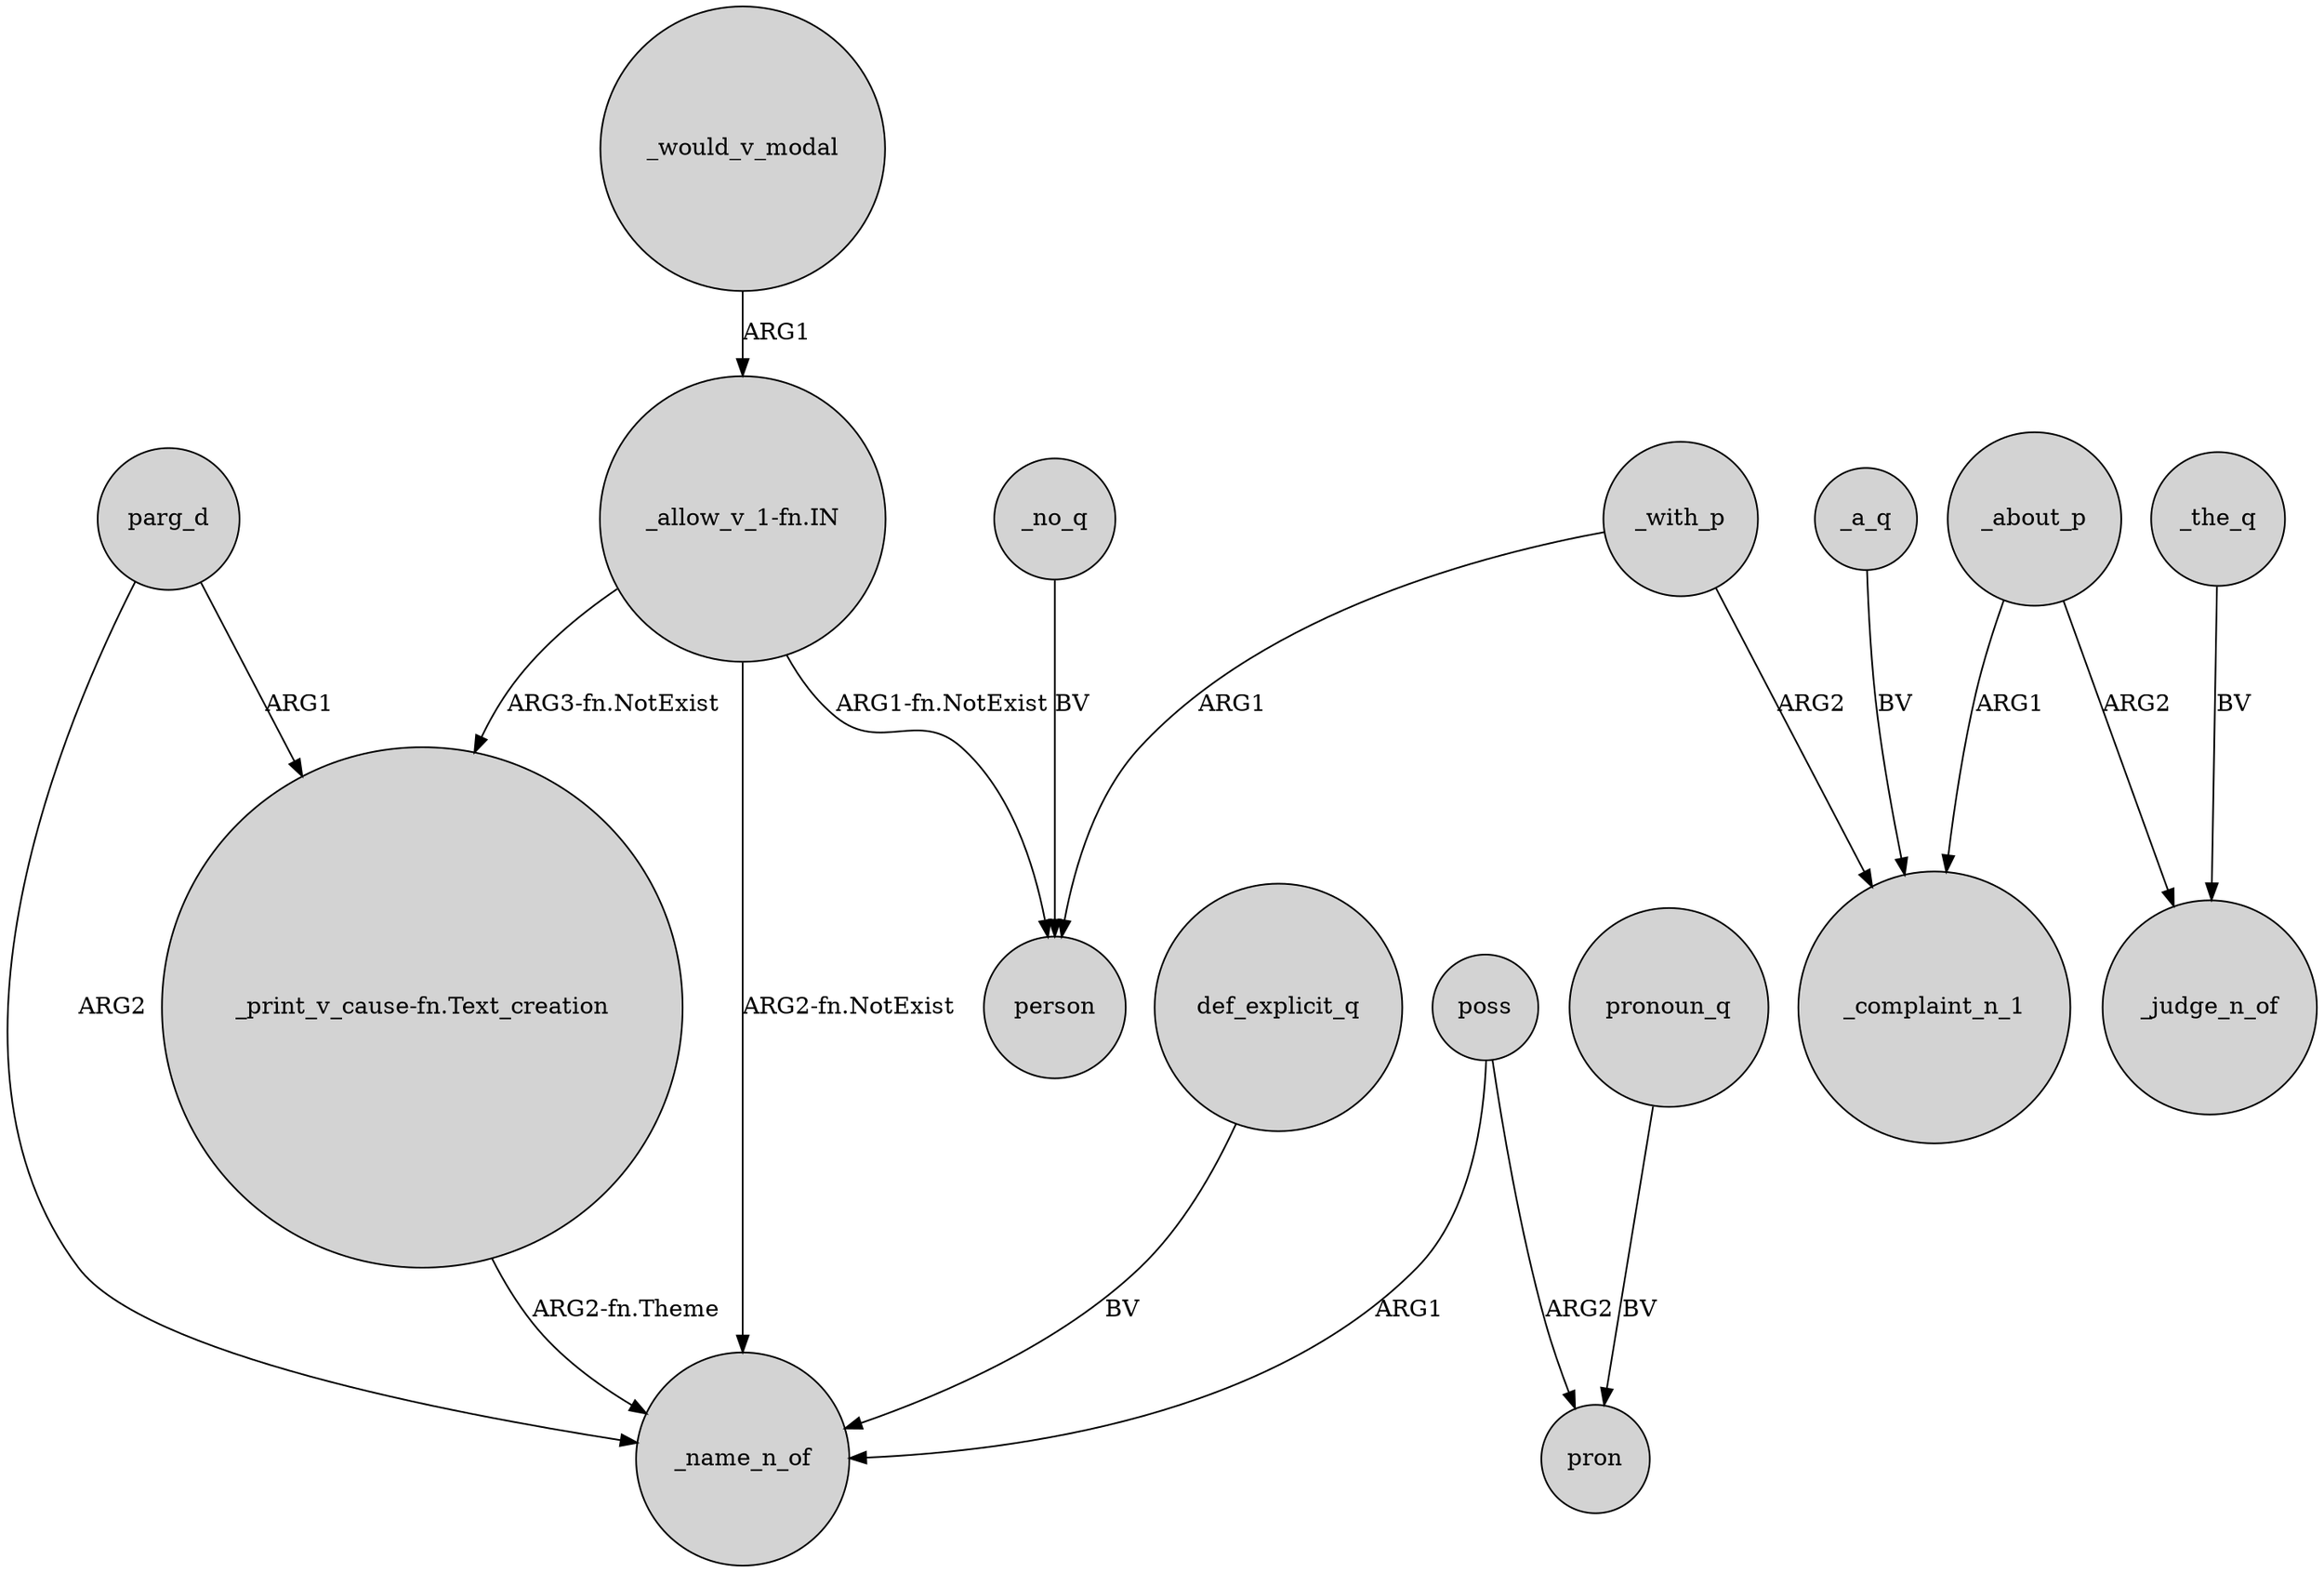digraph {
	node [shape=circle style=filled]
	_with_p -> person [label=ARG1]
	_with_p -> _complaint_n_1 [label=ARG2]
	"_print_v_cause-fn.Text_creation" -> _name_n_of [label="ARG2-fn.Theme"]
	_a_q -> _complaint_n_1 [label=BV]
	"_allow_v_1-fn.IN" -> _name_n_of [label="ARG2-fn.NotExist"]
	parg_d -> "_print_v_cause-fn.Text_creation" [label=ARG1]
	_would_v_modal -> "_allow_v_1-fn.IN" [label=ARG1]
	poss -> pron [label=ARG2]
	pronoun_q -> pron [label=BV]
	_the_q -> _judge_n_of [label=BV]
	parg_d -> _name_n_of [label=ARG2]
	"_allow_v_1-fn.IN" -> person [label="ARG1-fn.NotExist"]
	_about_p -> _judge_n_of [label=ARG2]
	_no_q -> person [label=BV]
	"_allow_v_1-fn.IN" -> "_print_v_cause-fn.Text_creation" [label="ARG3-fn.NotExist"]
	_about_p -> _complaint_n_1 [label=ARG1]
	poss -> _name_n_of [label=ARG1]
	def_explicit_q -> _name_n_of [label=BV]
}
